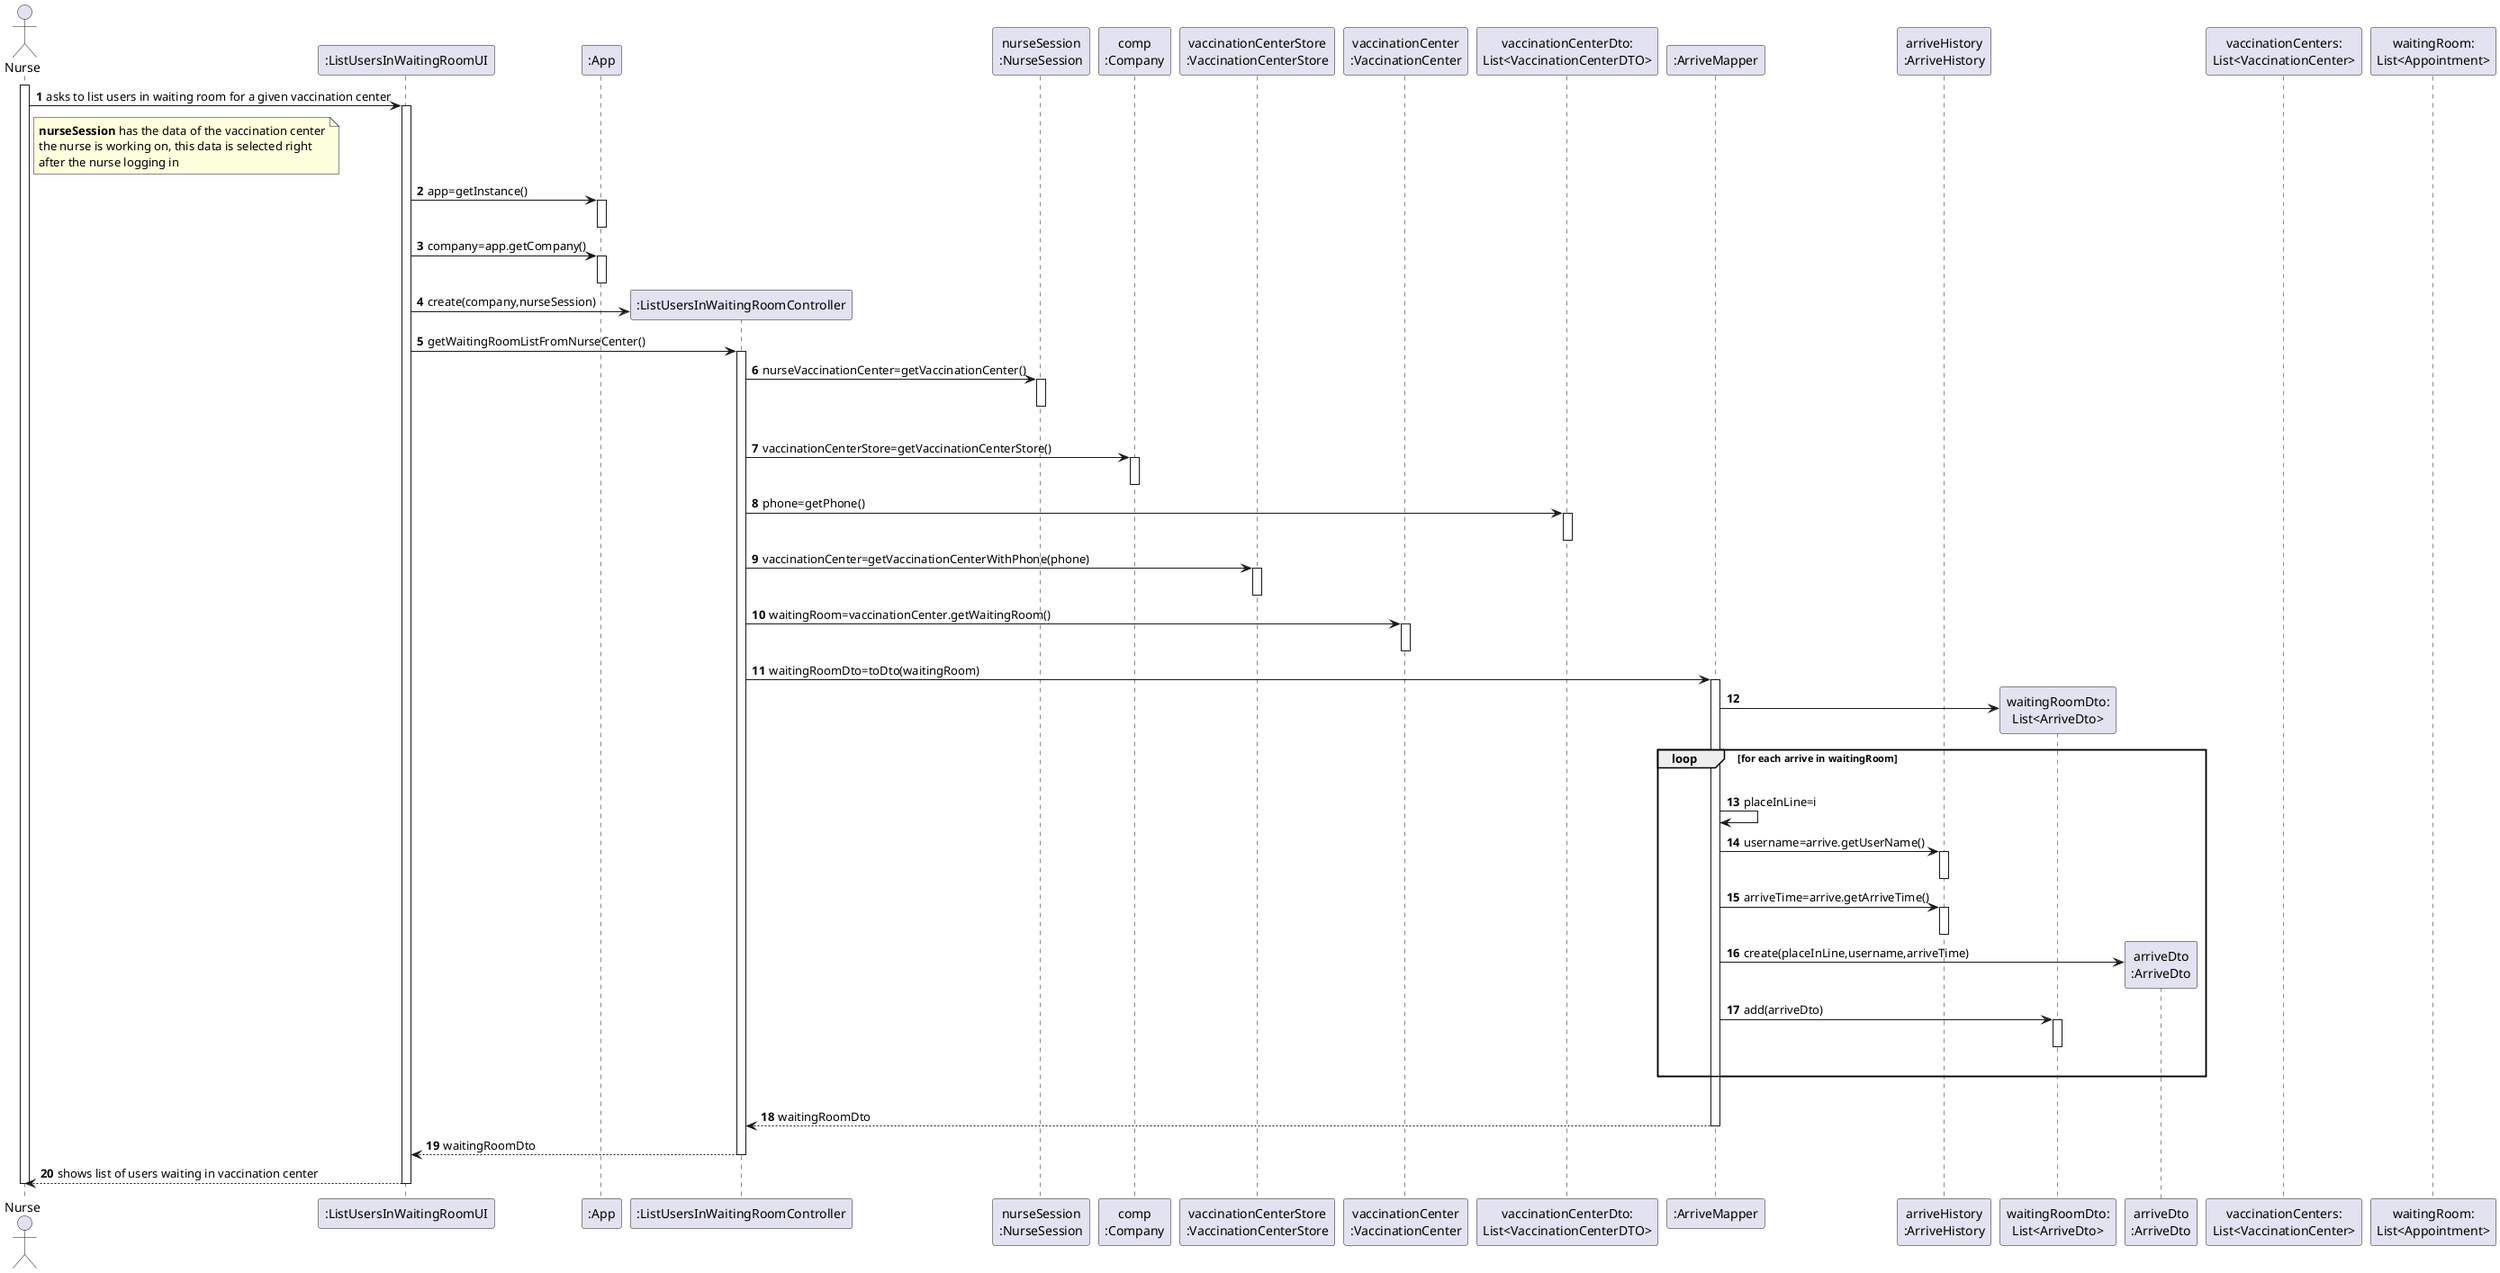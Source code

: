@startuml
autonumber
'hide footbox
actor "Nurse" as NURSE

participant ":ListUsersInWaitingRoomUI" as UI
activate NURSE
NURSE -> UI : asks to list users in waiting room for a given vaccination center

note right of NURSE
**nurseSession** has the data of the vaccination center
the nurse is working on, this data is selected right
after the nurse logging in
end note

activate UI
participant ":App" as APP
UI -> APP : app=getInstance()
activate APP
deactivate APP
UI -> APP : company=app.getCompany()
activate APP
deactivate APP

create ":ListUsersInWaitingRoomController" as CTRL

UI -> CTRL : create(company,nurseSession)

participant "nurseSession\n:NurseSession" as FAC
participant "comp\n:Company" as COMP
participant "vaccinationCenterStore\n:VaccinationCenterStore" as VACS
participant "vaccinationCenter\n:VaccinationCenter" as VACC
participant "vaccinationCenterDto:\nList<VaccinationCenterDTO>" as VACCDTO
participant ":ArriveMapper" as ARRM
participant "arriveHistory\n:ArriveHistory" as ARR
participant "arrive:Arrive" as ARR


UI -> CTRL : getWaitingRoomListFromNurseCenter()
activate CTRL
CTRL -> FAC : nurseVaccinationCenter=getVaccinationCenter()
activate FAC
deactivate FAC
|||

CTRL -> COMP : vaccinationCenterStore=getVaccinationCenterStore()
activate COMP
deactivate

CTRL -> VACCDTO : phone=getPhone()
activate VACCDTO
deactivate VACCDTO

CTRL -> VACS : vaccinationCenter=getVaccinationCenterWithPhone(phone)
activate VACS
deactivate VACS

CTRL -> VACC : waitingRoom=vaccinationCenter.getWaitingRoom()
activate VACC
deactivate VACC

CTRL -> ARRM : waitingRoomDto=toDto(waitingRoom)
activate ARRM

create "waitingRoomDto:\nList<ArriveDto>" as WAITDTO

ARRM -> WAITDTO

loop for each arrive in waitingRoom
|||
  ARRM -> ARRM : placeInLine=i
  ARRM -> ARR : username=arrive.getUserName()
  activate ARR
  deactivate ARR
  ARRM -> ARR : arriveTime=arrive.getArriveTime()
  activate ARR
  deactivate ARR

  create "arriveDto\n:ArriveDto" as APODTO
  ARRM -> APODTO : create(placeInLine,username,arriveTime)

  ARRM -> WAITDTO : add(arriveDto)
  activate WAITDTO
  deactivate WAITDTO
|||
end

|||
ARRM --> CTRL : waitingRoomDto 

deactivate ARRM

CTRL --> UI: waitingRoomDto

deactivate COMP
deactivate CTRL
UI --> NURSE: shows list of users waiting in vaccination center
deactivate UI

deactivate UI
deactivate CTRL
deactivate NURSE

participant "vaccinationCenters:\nList<VaccinationCenter>"
participant "waitingRoom:\nList<Appointment>"

@enduml
